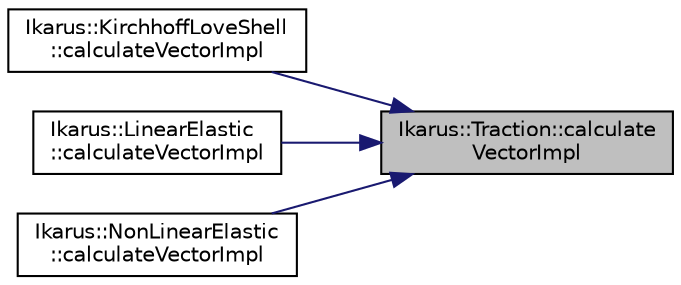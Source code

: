 digraph "Ikarus::Traction::calculateVectorImpl"
{
 // LATEX_PDF_SIZE
  edge [fontname="Helvetica",fontsize="10",labelfontname="Helvetica",labelfontsize="10"];
  node [fontname="Helvetica",fontsize="10",shape=record];
  rankdir="RL";
  Node1 [label="Ikarus::Traction::calculate\lVectorImpl",height=0.2,width=0.4,color="black", fillcolor="grey75", style="filled", fontcolor="black",tooltip=" "];
  Node1 -> Node2 [dir="back",color="midnightblue",fontsize="10",style="solid",fontname="Helvetica"];
  Node2 [label="Ikarus::KirchhoffLoveShell\l::calculateVectorImpl",height=0.2,width=0.4,color="black", fillcolor="white", style="filled",URL="$a01298.html#a41a0a9873dd4107fd444250de72e99bc",tooltip=" "];
  Node1 -> Node3 [dir="back",color="midnightblue",fontsize="10",style="solid",fontname="Helvetica"];
  Node3 [label="Ikarus::LinearElastic\l::calculateVectorImpl",height=0.2,width=0.4,color="black", fillcolor="white", style="filled",URL="$a01306.html#a3cb0f7f1a2745097f3e91b9c0928722f",tooltip=" "];
  Node1 -> Node4 [dir="back",color="midnightblue",fontsize="10",style="solid",fontname="Helvetica"];
  Node4 [label="Ikarus::NonLinearElastic\l::calculateVectorImpl",height=0.2,width=0.4,color="black", fillcolor="white", style="filled",URL="$a01346.html#ab3328f45d8603589239dcea4c86a745b",tooltip=" "];
}
